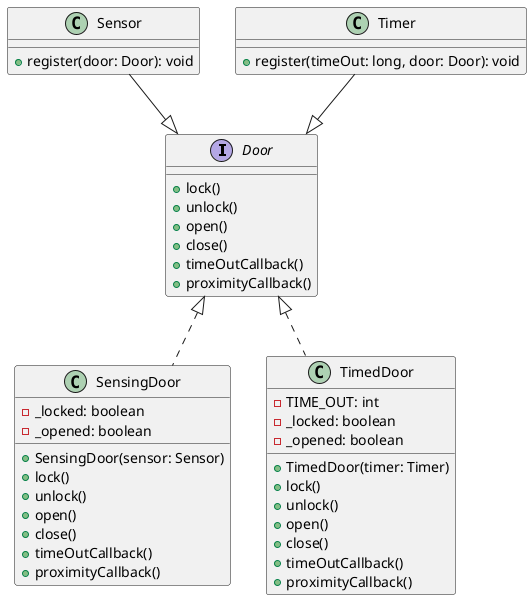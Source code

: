 @startuml Door

interface Door {
  + lock()
  + unlock()
  + open()
  + close()
  + timeOutCallback()
  + proximityCallback()
}

class Sensor {
  + register(door: Door): void
}

class SensingDoor {
  - _locked: boolean
  - _opened: boolean
  + SensingDoor(sensor: Sensor)
  + lock()
  + unlock()
  + open()
  + close()
  + timeOutCallback()
  + proximityCallback()
}

class TimedDoor {
  - TIME_OUT: int
  - _locked: boolean
  - _opened: boolean
  + TimedDoor(timer: Timer)
  + lock()
  + unlock()
  + open()
  + close()
  + timeOutCallback()
  + proximityCallback()
}

class Timer {
  + register(timeOut: long, door: Door): void
}

Door <|.. SensingDoor
Door <|.. TimedDoor
Sensor --|> Door
Timer --|> Door

@enduml
